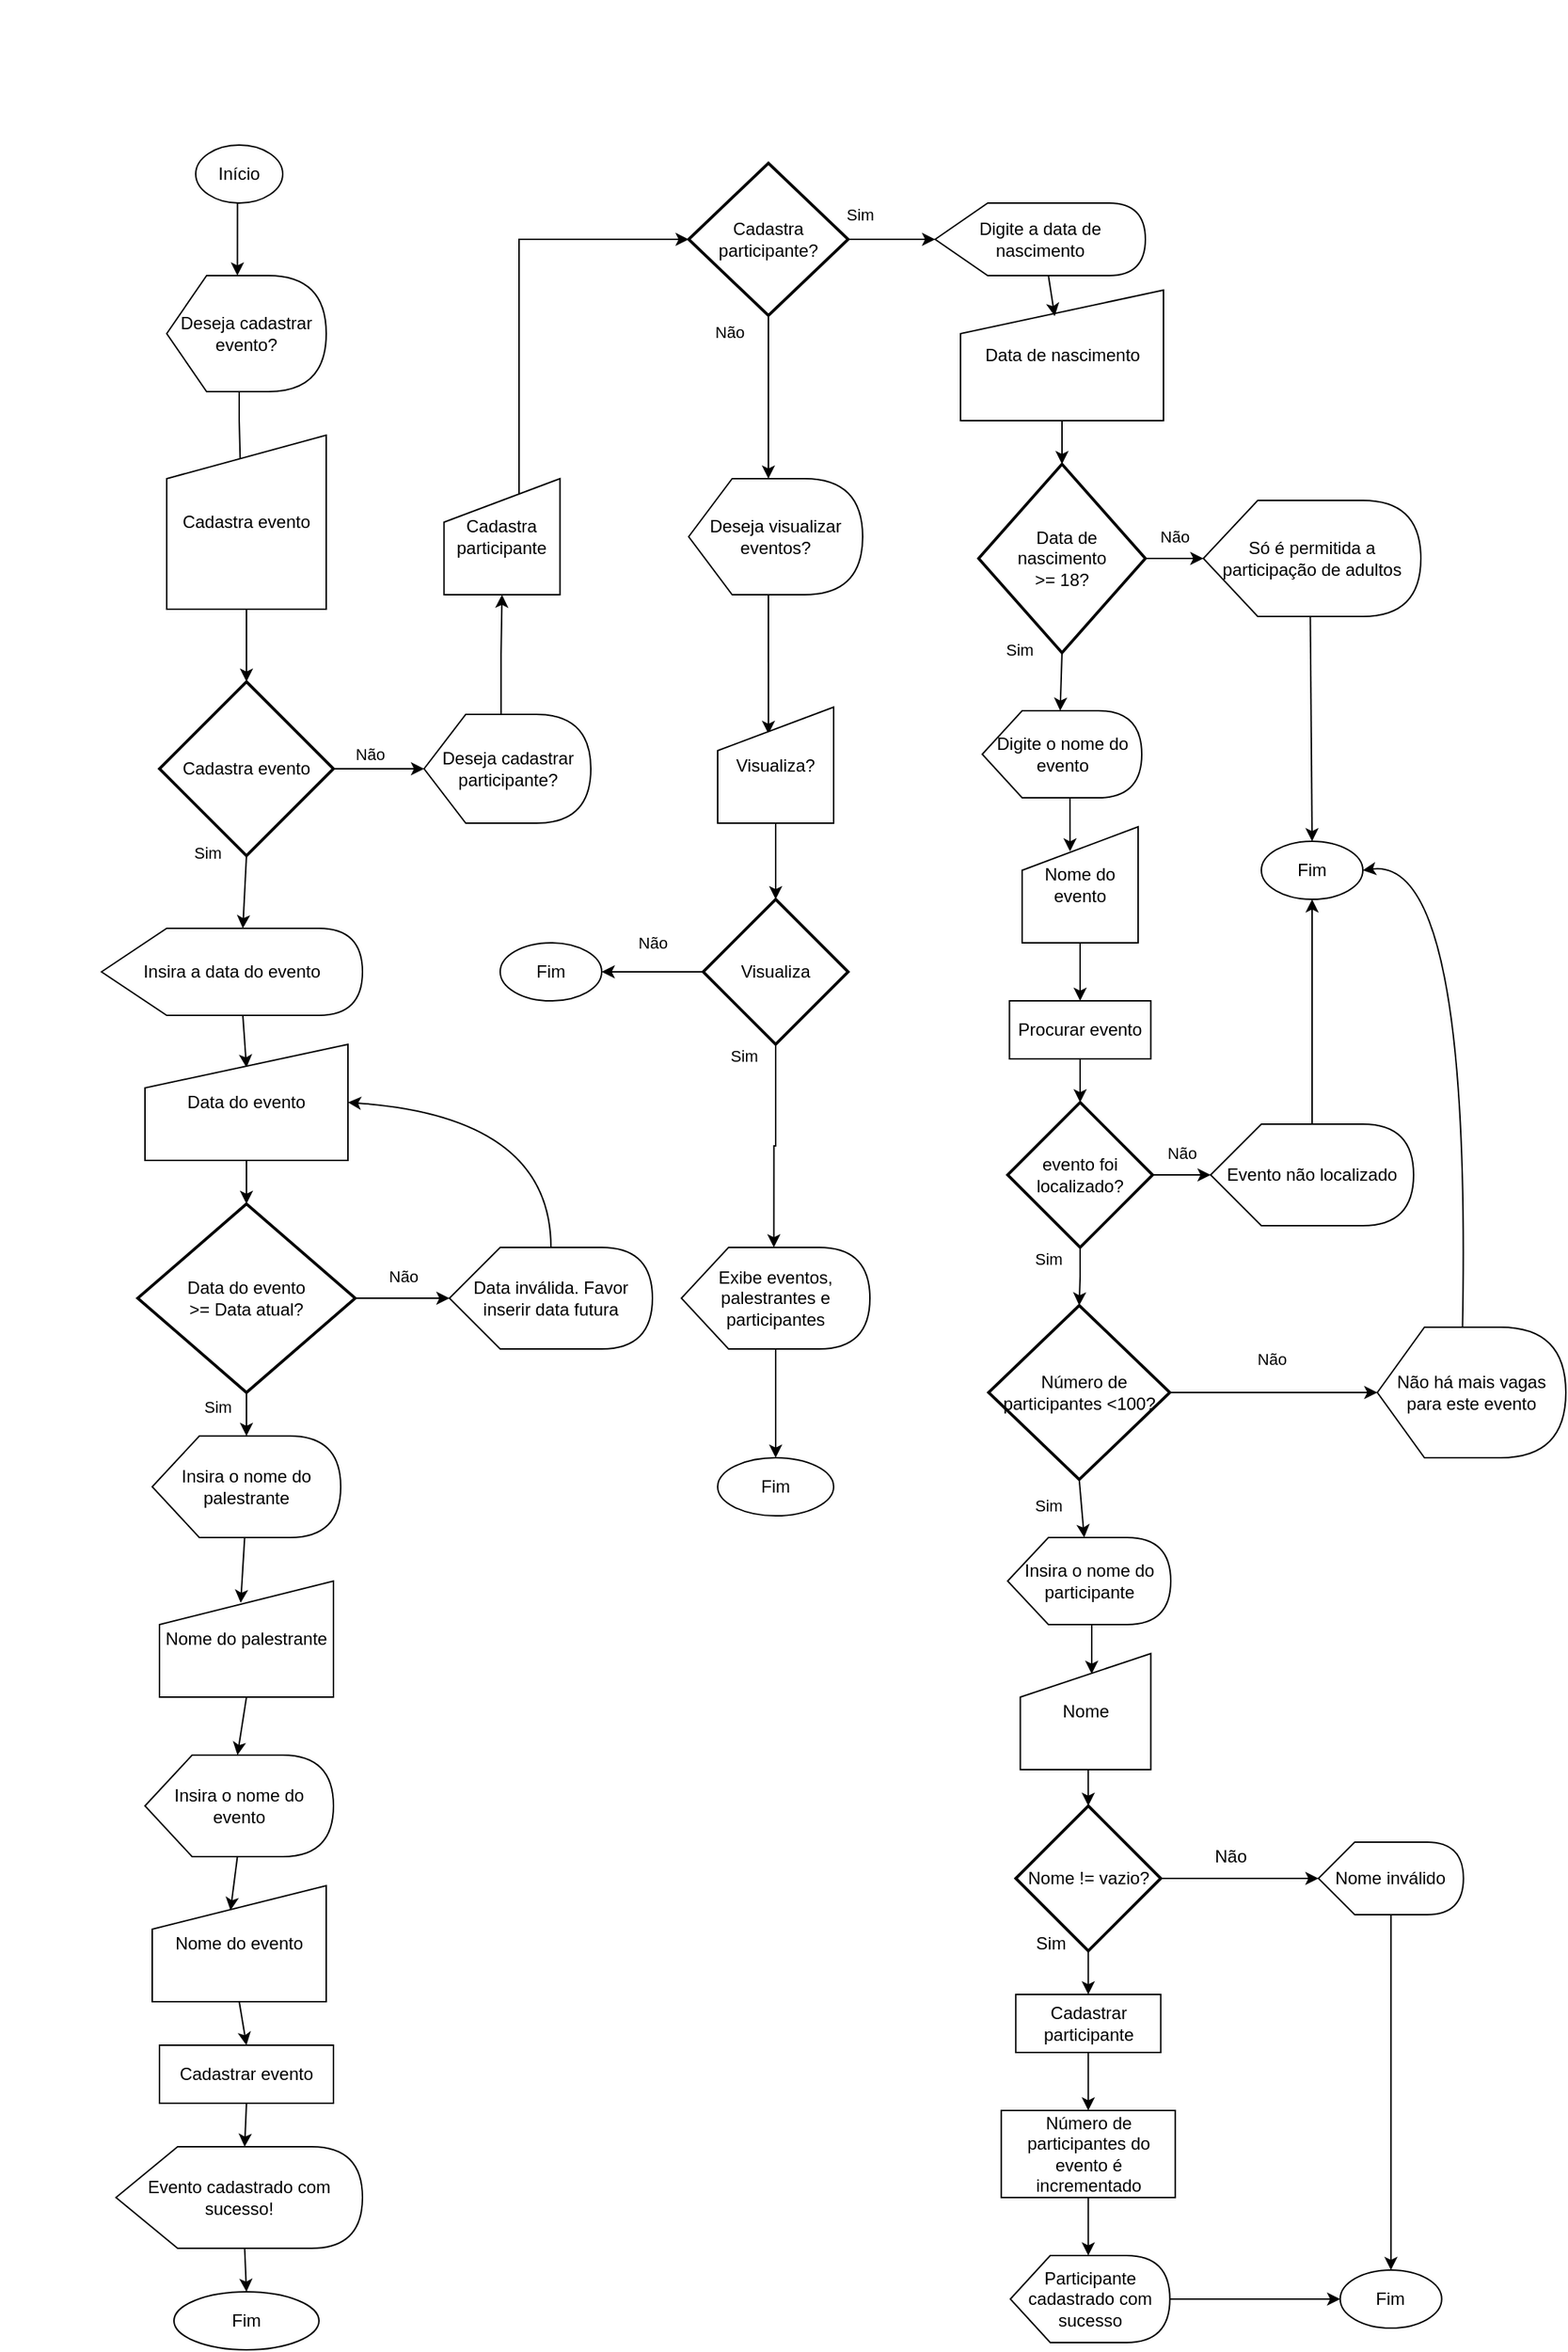 <mxfile version="15.8.7" type="device"><diagram name="Page-1" id="edf60f1a-56cd-e834-aa8a-f176f3a09ee4"><mxGraphModel dx="868" dy="553" grid="1" gridSize="10" guides="1" tooltips="1" connect="1" arrows="1" fold="1" page="1" pageScale="1" pageWidth="1169" pageHeight="827" background="none" math="0" shadow="0"><root><mxCell id="0"/><mxCell id="1" parent="0"/><mxCell id="du-PBwUth67Q8TMINpRE-2" value="Insira a data do evento" style="shape=display;whiteSpace=wrap;html=1;" parent="1" vertex="1"><mxGeometry x="50" y="640" width="180" height="60" as="geometry"/></mxCell><mxCell id="du-PBwUth67Q8TMINpRE-3" value="" style="endArrow=classic;html=1;rounded=0;exitX=0;exitY=0;exitDx=97.5;exitDy=60;exitPerimeter=0;entryX=0.5;entryY=0.2;entryDx=0;entryDy=0;entryPerimeter=0;" parent="1" source="du-PBwUth67Q8TMINpRE-2" target="du-PBwUth67Q8TMINpRE-5" edge="1"><mxGeometry width="50" height="50" relative="1" as="geometry"><mxPoint x="410" y="710" as="sourcePoint"/><mxPoint x="150" y="750" as="targetPoint"/></mxGeometry></mxCell><mxCell id="du-PBwUth67Q8TMINpRE-4" value="" style="endArrow=classic;html=1;rounded=0;exitX=0.5;exitY=1;exitDx=0;exitDy=0;entryX=0;entryY=0;entryDx=97.5;entryDy=0;entryPerimeter=0;exitPerimeter=0;" parent="1" source="du-PBwUth67Q8TMINpRE-104" target="du-PBwUth67Q8TMINpRE-2" edge="1"><mxGeometry width="50" height="50" relative="1" as="geometry"><mxPoint x="150" y="610" as="sourcePoint"/><mxPoint x="190" y="620" as="targetPoint"/></mxGeometry></mxCell><mxCell id="du-PBwUth67Q8TMINpRE-5" value="Data do evento" style="shape=manualInput;whiteSpace=wrap;html=1;" parent="1" vertex="1"><mxGeometry x="80" y="720" width="140" height="80" as="geometry"/></mxCell><mxCell id="du-PBwUth67Q8TMINpRE-6" value="Data do evento &lt;br&gt;&amp;gt;= Data atual?" style="strokeWidth=2;html=1;shape=mxgraph.flowchart.decision;whiteSpace=wrap;" parent="1" vertex="1"><mxGeometry x="75" y="830" width="150" height="130" as="geometry"/></mxCell><mxCell id="du-PBwUth67Q8TMINpRE-7" value="Data inválida. Favor inserir data futura" style="shape=display;whiteSpace=wrap;html=1;" parent="1" vertex="1"><mxGeometry x="290" y="860" width="140" height="70" as="geometry"/></mxCell><mxCell id="du-PBwUth67Q8TMINpRE-8" value="" style="endArrow=classic;html=1;rounded=0;exitX=0.5;exitY=1;exitDx=0;exitDy=0;entryX=0.5;entryY=0;entryDx=0;entryDy=0;entryPerimeter=0;" parent="1" source="du-PBwUth67Q8TMINpRE-5" target="du-PBwUth67Q8TMINpRE-6" edge="1"><mxGeometry width="50" height="50" relative="1" as="geometry"><mxPoint x="410" y="900" as="sourcePoint"/><mxPoint x="460" y="850" as="targetPoint"/></mxGeometry></mxCell><mxCell id="du-PBwUth67Q8TMINpRE-10" value="" style="curved=1;endArrow=classic;html=1;rounded=0;exitX=0;exitY=0;exitDx=70;exitDy=0;exitPerimeter=0;entryX=1;entryY=0.5;entryDx=0;entryDy=0;" parent="1" source="du-PBwUth67Q8TMINpRE-7" target="du-PBwUth67Q8TMINpRE-5" edge="1"><mxGeometry width="50" height="50" relative="1" as="geometry"><mxPoint x="410" y="900" as="sourcePoint"/><mxPoint x="460" y="850" as="targetPoint"/><Array as="points"><mxPoint x="360" y="770"/></Array></mxGeometry></mxCell><mxCell id="du-PBwUth67Q8TMINpRE-11" value="Evento cadastrado com sucesso!" style="shape=display;whiteSpace=wrap;html=1;" parent="1" vertex="1"><mxGeometry x="60" y="1480" width="170" height="70" as="geometry"/></mxCell><mxCell id="du-PBwUth67Q8TMINpRE-17" value="" style="endArrow=classic;html=1;rounded=0;verticalAlign=middle;entryX=0;entryY=0.5;entryDx=0;entryDy=0;entryPerimeter=0;exitX=1;exitY=0.5;exitDx=0;exitDy=0;exitPerimeter=0;" parent="1" source="du-PBwUth67Q8TMINpRE-6" target="du-PBwUth67Q8TMINpRE-7" edge="1"><mxGeometry relative="1" as="geometry"><mxPoint x="210" y="900" as="sourcePoint"/><mxPoint x="310" y="900" as="targetPoint"/></mxGeometry></mxCell><mxCell id="du-PBwUth67Q8TMINpRE-18" value="Não" style="edgeLabel;resizable=0;html=1;align=center;verticalAlign=middle;" parent="du-PBwUth67Q8TMINpRE-17" connectable="0" vertex="1"><mxGeometry relative="1" as="geometry"><mxPoint y="-15" as="offset"/></mxGeometry></mxCell><mxCell id="du-PBwUth67Q8TMINpRE-19" value="Fim" style="ellipse;whiteSpace=wrap;html=1;" parent="1" vertex="1"><mxGeometry x="100" y="1580" width="100" height="40" as="geometry"/></mxCell><mxCell id="du-PBwUth67Q8TMINpRE-20" value="" style="endArrow=classic;html=1;rounded=0;exitX=0;exitY=0;exitDx=88.75;exitDy=70;exitPerimeter=0;entryX=0.5;entryY=0;entryDx=0;entryDy=0;" parent="1" source="du-PBwUth67Q8TMINpRE-11" target="du-PBwUth67Q8TMINpRE-19" edge="1"><mxGeometry width="50" height="50" relative="1" as="geometry"><mxPoint x="420" y="1690" as="sourcePoint"/><mxPoint x="470" y="1640" as="targetPoint"/></mxGeometry></mxCell><mxCell id="du-PBwUth67Q8TMINpRE-22" value="Cadastrar evento" style="rounded=0;whiteSpace=wrap;html=1;fontSize=12;" parent="1" vertex="1"><mxGeometry x="90" y="1410" width="120" height="40" as="geometry"/></mxCell><mxCell id="du-PBwUth67Q8TMINpRE-23" value="" style="endArrow=classic;html=1;rounded=0;fontSize=14;exitX=0.5;exitY=1;exitDx=0;exitDy=0;entryX=0;entryY=0;entryDx=88.75;entryDy=0;entryPerimeter=0;" parent="1" source="du-PBwUth67Q8TMINpRE-22" target="du-PBwUth67Q8TMINpRE-11" edge="1"><mxGeometry width="50" height="50" relative="1" as="geometry"><mxPoint x="415" y="1540" as="sourcePoint"/><mxPoint x="465" y="1490" as="targetPoint"/></mxGeometry></mxCell><mxCell id="du-PBwUth67Q8TMINpRE-26" value="Digite a data de nascimento" style="shape=display;whiteSpace=wrap;html=1;fontSize=12;" parent="1" vertex="1"><mxGeometry x="625" y="140" width="145" height="50" as="geometry"/></mxCell><mxCell id="du-PBwUth67Q8TMINpRE-27" value="Data de nascimento" style="shape=manualInput;whiteSpace=wrap;html=1;fontSize=12;" parent="1" vertex="1"><mxGeometry x="642.5" y="200" width="140" height="90" as="geometry"/></mxCell><mxCell id="du-PBwUth67Q8TMINpRE-28" value="&amp;nbsp; Data de nascimento &lt;br&gt;&amp;gt;= 18?" style="strokeWidth=2;html=1;shape=mxgraph.flowchart.decision;whiteSpace=wrap;fontSize=12;" parent="1" vertex="1"><mxGeometry x="655" y="320" width="115" height="130" as="geometry"/></mxCell><mxCell id="du-PBwUth67Q8TMINpRE-30" value="" style="endArrow=classic;html=1;rounded=0;fontSize=14;exitX=0;exitY=0;exitDx=78.125;exitDy=50;exitPerimeter=0;entryX=0.464;entryY=0.2;entryDx=0;entryDy=0;entryPerimeter=0;" parent="1" source="du-PBwUth67Q8TMINpRE-26" target="du-PBwUth67Q8TMINpRE-27" edge="1"><mxGeometry width="50" height="50" relative="1" as="geometry"><mxPoint x="520" y="330" as="sourcePoint"/><mxPoint x="570" y="280" as="targetPoint"/></mxGeometry></mxCell><mxCell id="du-PBwUth67Q8TMINpRE-31" value="" style="endArrow=classic;html=1;rounded=0;fontSize=14;exitX=0.5;exitY=1;exitDx=0;exitDy=0;entryX=0.5;entryY=0;entryDx=0;entryDy=0;entryPerimeter=0;" parent="1" source="du-PBwUth67Q8TMINpRE-27" target="du-PBwUth67Q8TMINpRE-28" edge="1"><mxGeometry width="50" height="50" relative="1" as="geometry"><mxPoint x="520" y="330" as="sourcePoint"/><mxPoint x="570" y="280" as="targetPoint"/></mxGeometry></mxCell><mxCell id="du-PBwUth67Q8TMINpRE-32" value="" style="endArrow=classic;html=1;rounded=0;verticalAlign=middle;entryX=0;entryY=0.5;entryDx=0;entryDy=0;entryPerimeter=0;exitX=1;exitY=0.5;exitDx=0;exitDy=0;exitPerimeter=0;" parent="1" source="du-PBwUth67Q8TMINpRE-28" target="du-PBwUth67Q8TMINpRE-34" edge="1"><mxGeometry relative="1" as="geometry"><mxPoint x="795" y="464.5" as="sourcePoint"/><mxPoint x="870" y="464.5" as="targetPoint"/></mxGeometry></mxCell><mxCell id="du-PBwUth67Q8TMINpRE-33" value="Não" style="edgeLabel;resizable=0;html=1;align=center;verticalAlign=middle;" parent="du-PBwUth67Q8TMINpRE-32" connectable="0" vertex="1"><mxGeometry relative="1" as="geometry"><mxPoint y="-15" as="offset"/></mxGeometry></mxCell><mxCell id="du-PBwUth67Q8TMINpRE-34" value="Só é permitida a participação de adultos" style="shape=display;whiteSpace=wrap;html=1;fontSize=12;" parent="1" vertex="1"><mxGeometry x="810" y="345" width="150" height="80" as="geometry"/></mxCell><mxCell id="du-PBwUth67Q8TMINpRE-35" value="Fim" style="ellipse;whiteSpace=wrap;html=1;fontSize=12;" parent="1" vertex="1"><mxGeometry x="850" y="580" width="70" height="40" as="geometry"/></mxCell><mxCell id="du-PBwUth67Q8TMINpRE-36" value="" style="endArrow=classic;html=1;rounded=0;fontSize=14;exitX=0;exitY=0;exitDx=73.75;exitDy=80;exitPerimeter=0;entryX=0.5;entryY=0;entryDx=0;entryDy=0;" parent="1" source="du-PBwUth67Q8TMINpRE-34" target="du-PBwUth67Q8TMINpRE-35" edge="1"><mxGeometry width="50" height="50" relative="1" as="geometry"><mxPoint x="680" y="480" as="sourcePoint"/><mxPoint x="730" y="430" as="targetPoint"/></mxGeometry></mxCell><mxCell id="du-PBwUth67Q8TMINpRE-40" value="" style="edgeStyle=orthogonalEdgeStyle;rounded=0;orthogonalLoop=1;jettySize=auto;html=1;fontSize=14;" parent="1" source="du-PBwUth67Q8TMINpRE-6" target="du-PBwUth67Q8TMINpRE-39" edge="1"><mxGeometry relative="1" as="geometry"/></mxCell><mxCell id="du-PBwUth67Q8TMINpRE-39" value="Insira o nome do palestrante" style="shape=display;whiteSpace=wrap;html=1;fontSize=12;" parent="1" vertex="1"><mxGeometry x="85" y="990" width="130" height="70" as="geometry"/></mxCell><mxCell id="du-PBwUth67Q8TMINpRE-42" value="Nome do palestrante" style="shape=manualInput;whiteSpace=wrap;html=1;fontSize=12;" parent="1" vertex="1"><mxGeometry x="90" y="1090" width="120" height="80" as="geometry"/></mxCell><mxCell id="du-PBwUth67Q8TMINpRE-43" value="Insira o nome do evento" style="shape=display;whiteSpace=wrap;html=1;fontSize=12;" parent="1" vertex="1"><mxGeometry x="80" y="1210" width="130" height="70" as="geometry"/></mxCell><mxCell id="du-PBwUth67Q8TMINpRE-44" value="Nome do evento" style="shape=manualInput;whiteSpace=wrap;html=1;fontSize=12;" parent="1" vertex="1"><mxGeometry x="85" y="1300" width="120" height="80" as="geometry"/></mxCell><mxCell id="du-PBwUth67Q8TMINpRE-46" value="" style="endArrow=classic;html=1;rounded=0;fontSize=14;exitX=0;exitY=0;exitDx=63.75;exitDy=70;exitPerimeter=0;entryX=0.467;entryY=0.188;entryDx=0;entryDy=0;entryPerimeter=0;" parent="1" source="du-PBwUth67Q8TMINpRE-39" target="du-PBwUth67Q8TMINpRE-42" edge="1"><mxGeometry width="50" height="50" relative="1" as="geometry"><mxPoint x="370" y="1060" as="sourcePoint"/><mxPoint x="420" y="1010" as="targetPoint"/></mxGeometry></mxCell><mxCell id="du-PBwUth67Q8TMINpRE-47" value="" style="endArrow=classic;html=1;rounded=0;fontSize=14;exitX=0.5;exitY=1;exitDx=0;exitDy=0;entryX=0;entryY=0;entryDx=63.75;entryDy=0;entryPerimeter=0;" parent="1" source="du-PBwUth67Q8TMINpRE-42" target="du-PBwUth67Q8TMINpRE-43" edge="1"><mxGeometry width="50" height="50" relative="1" as="geometry"><mxPoint x="370" y="1250" as="sourcePoint"/><mxPoint x="420" y="1200" as="targetPoint"/></mxGeometry></mxCell><mxCell id="du-PBwUth67Q8TMINpRE-48" value="" style="endArrow=classic;html=1;rounded=0;fontSize=14;exitX=0;exitY=0;exitDx=63.75;exitDy=70;exitPerimeter=0;entryX=0.45;entryY=0.213;entryDx=0;entryDy=0;entryPerimeter=0;" parent="1" source="du-PBwUth67Q8TMINpRE-43" target="du-PBwUth67Q8TMINpRE-44" edge="1"><mxGeometry width="50" height="50" relative="1" as="geometry"><mxPoint x="370" y="1320" as="sourcePoint"/><mxPoint x="420" y="1270" as="targetPoint"/></mxGeometry></mxCell><mxCell id="du-PBwUth67Q8TMINpRE-49" value="" style="endArrow=classic;html=1;rounded=0;fontSize=14;exitX=0.5;exitY=1;exitDx=0;exitDy=0;entryX=0.5;entryY=0;entryDx=0;entryDy=0;" parent="1" source="du-PBwUth67Q8TMINpRE-44" target="du-PBwUth67Q8TMINpRE-22" edge="1"><mxGeometry width="50" height="50" relative="1" as="geometry"><mxPoint x="370" y="1420" as="sourcePoint"/><mxPoint x="420" y="1370" as="targetPoint"/></mxGeometry></mxCell><mxCell id="du-PBwUth67Q8TMINpRE-73" style="edgeStyle=orthogonalEdgeStyle;rounded=0;orthogonalLoop=1;jettySize=auto;html=1;exitX=1;exitY=0.5;exitDx=0;exitDy=0;exitPerimeter=0;entryX=0;entryY=0.5;entryDx=0;entryDy=0;entryPerimeter=0;fontSize=12;" parent="1" source="du-PBwUth67Q8TMINpRE-52" target="du-PBwUth67Q8TMINpRE-72" edge="1"><mxGeometry relative="1" as="geometry"/></mxCell><mxCell id="du-PBwUth67Q8TMINpRE-52" value="&amp;nbsp; Número de participantes &amp;lt;100?" style="strokeWidth=2;html=1;shape=mxgraph.flowchart.decision;whiteSpace=wrap;fontSize=12;" parent="1" vertex="1"><mxGeometry x="661.88" y="900" width="125" height="120" as="geometry"/></mxCell><mxCell id="du-PBwUth67Q8TMINpRE-61" style="edgeStyle=orthogonalEdgeStyle;rounded=0;orthogonalLoop=1;jettySize=auto;html=1;exitX=0;exitY=0;exitDx=53.75;exitDy=60;exitPerimeter=0;entryX=0.413;entryY=0.213;entryDx=0;entryDy=0;entryPerimeter=0;fontSize=12;" parent="1" source="du-PBwUth67Q8TMINpRE-54" target="du-PBwUth67Q8TMINpRE-55" edge="1"><mxGeometry relative="1" as="geometry"/></mxCell><mxCell id="du-PBwUth67Q8TMINpRE-54" value="Digite o nome do evento" style="shape=display;whiteSpace=wrap;html=1;fontSize=12;" parent="1" vertex="1"><mxGeometry x="657.5" y="490" width="110" height="60" as="geometry"/></mxCell><mxCell id="du-PBwUth67Q8TMINpRE-59" style="edgeStyle=orthogonalEdgeStyle;rounded=0;orthogonalLoop=1;jettySize=auto;html=1;exitX=0.5;exitY=1;exitDx=0;exitDy=0;entryX=0.5;entryY=0;entryDx=0;entryDy=0;fontSize=12;" parent="1" source="du-PBwUth67Q8TMINpRE-55" target="du-PBwUth67Q8TMINpRE-56" edge="1"><mxGeometry relative="1" as="geometry"/></mxCell><mxCell id="du-PBwUth67Q8TMINpRE-55" value="Nome do evento" style="shape=manualInput;whiteSpace=wrap;html=1;fontSize=12;" parent="1" vertex="1"><mxGeometry x="685" y="570" width="80" height="80" as="geometry"/></mxCell><mxCell id="du-PBwUth67Q8TMINpRE-60" style="edgeStyle=orthogonalEdgeStyle;rounded=0;orthogonalLoop=1;jettySize=auto;html=1;exitX=0.5;exitY=1;exitDx=0;exitDy=0;entryX=0.5;entryY=0;entryDx=0;entryDy=0;entryPerimeter=0;fontSize=12;" parent="1" source="du-PBwUth67Q8TMINpRE-56" target="du-PBwUth67Q8TMINpRE-58" edge="1"><mxGeometry relative="1" as="geometry"/></mxCell><mxCell id="du-PBwUth67Q8TMINpRE-56" value="Procurar evento" style="rounded=0;whiteSpace=wrap;html=1;fontSize=12;" parent="1" vertex="1"><mxGeometry x="676.25" y="690" width="97.5" height="40" as="geometry"/></mxCell><mxCell id="du-PBwUth67Q8TMINpRE-57" value="" style="endArrow=classic;html=1;rounded=0;fontSize=12;exitX=0.5;exitY=1;exitDx=0;exitDy=0;exitPerimeter=0;entryX=0;entryY=0;entryDx=53.75;entryDy=0;entryPerimeter=0;" parent="1" source="du-PBwUth67Q8TMINpRE-28" target="du-PBwUth67Q8TMINpRE-54" edge="1"><mxGeometry width="50" height="50" relative="1" as="geometry"><mxPoint x="740" y="670" as="sourcePoint"/><mxPoint x="790" y="620" as="targetPoint"/></mxGeometry></mxCell><mxCell id="du-PBwUth67Q8TMINpRE-70" style="edgeStyle=orthogonalEdgeStyle;rounded=0;orthogonalLoop=1;jettySize=auto;html=1;exitX=0.5;exitY=1;exitDx=0;exitDy=0;exitPerimeter=0;entryX=0.5;entryY=0;entryDx=0;entryDy=0;entryPerimeter=0;fontSize=12;" parent="1" source="du-PBwUth67Q8TMINpRE-58" target="du-PBwUth67Q8TMINpRE-52" edge="1"><mxGeometry relative="1" as="geometry"/></mxCell><mxCell id="du-PBwUth67Q8TMINpRE-58" value="evento foi localizado?" style="strokeWidth=2;html=1;shape=mxgraph.flowchart.decision;whiteSpace=wrap;fontSize=12;" parent="1" vertex="1"><mxGeometry x="675" y="760" width="100" height="100" as="geometry"/></mxCell><mxCell id="du-PBwUth67Q8TMINpRE-66" style="edgeStyle=orthogonalEdgeStyle;rounded=0;orthogonalLoop=1;jettySize=auto;html=1;exitX=0;exitY=0;exitDx=70;exitDy=0;exitPerimeter=0;entryX=0.5;entryY=1;entryDx=0;entryDy=0;fontSize=12;" parent="1" source="du-PBwUth67Q8TMINpRE-62" target="du-PBwUth67Q8TMINpRE-35" edge="1"><mxGeometry relative="1" as="geometry"/></mxCell><mxCell id="du-PBwUth67Q8TMINpRE-62" value="Evento não localizado" style="shape=display;whiteSpace=wrap;html=1;" parent="1" vertex="1"><mxGeometry x="815" y="775" width="140" height="70" as="geometry"/></mxCell><mxCell id="du-PBwUth67Q8TMINpRE-63" value="" style="endArrow=classic;html=1;rounded=0;verticalAlign=middle;entryX=0;entryY=0.5;entryDx=0;entryDy=0;entryPerimeter=0;exitX=1;exitY=0.5;exitDx=0;exitDy=0;exitPerimeter=0;" parent="1" target="du-PBwUth67Q8TMINpRE-62" edge="1"><mxGeometry relative="1" as="geometry"><mxPoint x="775" y="810" as="sourcePoint"/><mxPoint x="860" y="815" as="targetPoint"/></mxGeometry></mxCell><mxCell id="du-PBwUth67Q8TMINpRE-64" value="Não" style="edgeLabel;resizable=0;html=1;align=center;verticalAlign=middle;" parent="du-PBwUth67Q8TMINpRE-63" connectable="0" vertex="1"><mxGeometry relative="1" as="geometry"><mxPoint y="-15" as="offset"/></mxGeometry></mxCell><mxCell id="du-PBwUth67Q8TMINpRE-68" value="Sim" style="edgeLabel;resizable=0;html=1;align=center;verticalAlign=middle;" parent="1" connectable="0" vertex="1"><mxGeometry x="130" y="970" as="geometry"/></mxCell><mxCell id="du-PBwUth67Q8TMINpRE-69" value="Sim" style="edgeLabel;resizable=0;html=1;align=center;verticalAlign=middle;" parent="1" connectable="0" vertex="1"><mxGeometry x="160" y="1070" as="geometry"><mxPoint x="543" y="-32" as="offset"/></mxGeometry></mxCell><mxCell id="du-PBwUth67Q8TMINpRE-71" value="Sim" style="edgeLabel;resizable=0;html=1;align=center;verticalAlign=middle;" parent="1" connectable="0" vertex="1"><mxGeometry x="540" y="300" as="geometry"><mxPoint x="143" y="148" as="offset"/></mxGeometry></mxCell><mxCell id="du-PBwUth67Q8TMINpRE-72" value="Não há mais vagas para este evento" style="shape=display;whiteSpace=wrap;html=1;fontSize=12;" parent="1" vertex="1"><mxGeometry x="930" y="915" width="130" height="90" as="geometry"/></mxCell><mxCell id="du-PBwUth67Q8TMINpRE-74" value="" style="curved=1;endArrow=classic;html=1;rounded=0;fontSize=12;entryX=1;entryY=0.5;entryDx=0;entryDy=0;exitX=0;exitY=0;exitDx=58.75;exitDy=0;exitPerimeter=0;" parent="1" source="du-PBwUth67Q8TMINpRE-72" target="du-PBwUth67Q8TMINpRE-35" edge="1"><mxGeometry width="50" height="50" relative="1" as="geometry"><mxPoint x="995" y="910" as="sourcePoint"/><mxPoint x="1010" y="760" as="targetPoint"/><Array as="points"><mxPoint x="995" y="590"/></Array></mxGeometry></mxCell><mxCell id="du-PBwUth67Q8TMINpRE-75" value="Não" style="edgeLabel;resizable=0;html=1;align=center;verticalAlign=middle;" parent="1" connectable="0" vertex="1"><mxGeometry x="830" y="790" as="geometry"><mxPoint x="27" y="147" as="offset"/></mxGeometry></mxCell><mxCell id="du-PBwUth67Q8TMINpRE-101" style="edgeStyle=orthogonalEdgeStyle;rounded=0;orthogonalLoop=1;jettySize=auto;html=1;exitX=0;exitY=0;exitDx=55.312;exitDy=60;exitPerimeter=0;entryX=0.547;entryY=0.175;entryDx=0;entryDy=0;entryPerimeter=0;fontSize=12;" parent="1" source="du-PBwUth67Q8TMINpRE-76" target="du-PBwUth67Q8TMINpRE-100" edge="1"><mxGeometry relative="1" as="geometry"/></mxCell><mxCell id="du-PBwUth67Q8TMINpRE-76" value="Insira o nome do participante" style="shape=display;whiteSpace=wrap;html=1;fontSize=12;" parent="1" vertex="1"><mxGeometry x="675" y="1060" width="112.5" height="60" as="geometry"/></mxCell><mxCell id="du-PBwUth67Q8TMINpRE-77" value="" style="endArrow=classic;html=1;rounded=0;fontSize=12;exitX=0.5;exitY=1;exitDx=0;exitDy=0;exitPerimeter=0;entryX=0;entryY=0;entryDx=52.812;entryDy=0;entryPerimeter=0;" parent="1" source="du-PBwUth67Q8TMINpRE-52" target="du-PBwUth67Q8TMINpRE-76" edge="1"><mxGeometry width="50" height="50" relative="1" as="geometry"><mxPoint x="720" y="1020" as="sourcePoint"/><mxPoint x="770" y="970" as="targetPoint"/></mxGeometry></mxCell><mxCell id="du-PBwUth67Q8TMINpRE-81" style="edgeStyle=orthogonalEdgeStyle;rounded=0;orthogonalLoop=1;jettySize=auto;html=1;exitX=0.5;exitY=1;exitDx=0;exitDy=0;exitPerimeter=0;entryX=0.5;entryY=0;entryDx=0;entryDy=0;fontSize=12;" parent="1" source="du-PBwUth67Q8TMINpRE-78" target="du-PBwUth67Q8TMINpRE-80" edge="1"><mxGeometry relative="1" as="geometry"/></mxCell><mxCell id="du-PBwUth67Q8TMINpRE-91" style="edgeStyle=orthogonalEdgeStyle;rounded=0;orthogonalLoop=1;jettySize=auto;html=1;exitX=1;exitY=0.5;exitDx=0;exitDy=0;exitPerimeter=0;entryX=0;entryY=0.5;entryDx=0;entryDy=0;entryPerimeter=0;fontSize=12;" parent="1" source="du-PBwUth67Q8TMINpRE-78" target="du-PBwUth67Q8TMINpRE-90" edge="1"><mxGeometry relative="1" as="geometry"/></mxCell><mxCell id="du-PBwUth67Q8TMINpRE-78" value="Nome != vazio?" style="strokeWidth=2;html=1;shape=mxgraph.flowchart.decision;whiteSpace=wrap;fontSize=12;" parent="1" vertex="1"><mxGeometry x="680.63" y="1245" width="100" height="100" as="geometry"/></mxCell><mxCell id="du-PBwUth67Q8TMINpRE-84" style="edgeStyle=orthogonalEdgeStyle;rounded=0;orthogonalLoop=1;jettySize=auto;html=1;exitX=0.5;exitY=1;exitDx=0;exitDy=0;entryX=0.5;entryY=0;entryDx=0;entryDy=0;fontSize=12;" parent="1" source="du-PBwUth67Q8TMINpRE-80" target="du-PBwUth67Q8TMINpRE-82" edge="1"><mxGeometry relative="1" as="geometry"/></mxCell><mxCell id="du-PBwUth67Q8TMINpRE-80" value="Cadastrar participante" style="rounded=0;whiteSpace=wrap;html=1;fontSize=12;" parent="1" vertex="1"><mxGeometry x="680.63" y="1375" width="100" height="40" as="geometry"/></mxCell><mxCell id="du-PBwUth67Q8TMINpRE-94" style="edgeStyle=orthogonalEdgeStyle;rounded=0;orthogonalLoop=1;jettySize=auto;html=1;exitX=0.5;exitY=1;exitDx=0;exitDy=0;entryX=0;entryY=0;entryDx=53.75;entryDy=0;entryPerimeter=0;fontSize=12;" parent="1" source="du-PBwUth67Q8TMINpRE-82" target="du-PBwUth67Q8TMINpRE-92" edge="1"><mxGeometry relative="1" as="geometry"/></mxCell><mxCell id="du-PBwUth67Q8TMINpRE-82" value="Número de participantes do evento é incrementado" style="rounded=0;whiteSpace=wrap;html=1;fontSize=12;" parent="1" vertex="1"><mxGeometry x="670.63" y="1455" width="120" height="60" as="geometry"/></mxCell><mxCell id="du-PBwUth67Q8TMINpRE-85" value="Fim" style="ellipse;whiteSpace=wrap;html=1;fontSize=12;" parent="1" vertex="1"><mxGeometry x="904.38" y="1565" width="70" height="40" as="geometry"/></mxCell><mxCell id="du-PBwUth67Q8TMINpRE-88" value="Não" style="text;html=1;strokeColor=none;fillColor=none;align=center;verticalAlign=middle;whiteSpace=wrap;rounded=0;fontSize=12;" parent="1" vertex="1"><mxGeometry x="799.38" y="1265" width="60" height="30" as="geometry"/></mxCell><mxCell id="du-PBwUth67Q8TMINpRE-89" value="Sim" style="text;html=1;strokeColor=none;fillColor=none;align=center;verticalAlign=middle;whiteSpace=wrap;rounded=0;fontSize=12;" parent="1" vertex="1"><mxGeometry x="675" y="1325" width="60" height="30" as="geometry"/></mxCell><mxCell id="du-PBwUth67Q8TMINpRE-96" style="edgeStyle=orthogonalEdgeStyle;rounded=0;orthogonalLoop=1;jettySize=auto;html=1;exitX=0;exitY=0;exitDx=50;exitDy=50;exitPerimeter=0;entryX=0.5;entryY=0;entryDx=0;entryDy=0;fontSize=12;" parent="1" source="du-PBwUth67Q8TMINpRE-90" target="du-PBwUth67Q8TMINpRE-85" edge="1"><mxGeometry relative="1" as="geometry"/></mxCell><mxCell id="du-PBwUth67Q8TMINpRE-90" value="Nome inválido" style="shape=display;whiteSpace=wrap;html=1;fontSize=12;" parent="1" vertex="1"><mxGeometry x="889.38" y="1270" width="100" height="50" as="geometry"/></mxCell><mxCell id="du-PBwUth67Q8TMINpRE-95" style="edgeStyle=orthogonalEdgeStyle;rounded=0;orthogonalLoop=1;jettySize=auto;html=1;exitX=1;exitY=0.5;exitDx=0;exitDy=0;exitPerimeter=0;entryX=0;entryY=0.5;entryDx=0;entryDy=0;fontSize=12;" parent="1" source="du-PBwUth67Q8TMINpRE-92" target="du-PBwUth67Q8TMINpRE-85" edge="1"><mxGeometry relative="1" as="geometry"/></mxCell><mxCell id="du-PBwUth67Q8TMINpRE-92" value="Participante cadastrado com sucesso" style="shape=display;whiteSpace=wrap;html=1;fontSize=12;" parent="1" vertex="1"><mxGeometry x="676.88" y="1555" width="110" height="60" as="geometry"/></mxCell><mxCell id="du-PBwUth67Q8TMINpRE-108" style="edgeStyle=orthogonalEdgeStyle;rounded=0;orthogonalLoop=1;jettySize=auto;html=1;exitX=0.5;exitY=1;exitDx=0;exitDy=0;entryX=0;entryY=0;entryDx=48.75;entryDy=0;entryPerimeter=0;fontSize=12;" parent="1" source="du-PBwUth67Q8TMINpRE-98" target="du-PBwUth67Q8TMINpRE-99" edge="1"><mxGeometry relative="1" as="geometry"><Array as="points"><mxPoint x="144" y="140"/></Array></mxGeometry></mxCell><mxCell id="du-PBwUth67Q8TMINpRE-98" value="Início" style="ellipse;whiteSpace=wrap;html=1;fontSize=12;" parent="1" vertex="1"><mxGeometry x="115" y="100" width="60" height="40" as="geometry"/></mxCell><mxCell id="du-PBwUth67Q8TMINpRE-109" style="edgeStyle=orthogonalEdgeStyle;rounded=0;orthogonalLoop=1;jettySize=auto;html=1;exitX=0;exitY=0;exitDx=50;exitDy=60;exitPerimeter=0;entryX=0.463;entryY=0.225;entryDx=0;entryDy=0;entryPerimeter=0;fontSize=12;" parent="1" source="du-PBwUth67Q8TMINpRE-99" target="du-PBwUth67Q8TMINpRE-103" edge="1"><mxGeometry relative="1" as="geometry"/></mxCell><mxCell id="du-PBwUth67Q8TMINpRE-99" value="Deseja cadastrar evento?" style="shape=display;whiteSpace=wrap;html=1;fontSize=12;" parent="1" vertex="1"><mxGeometry x="95" y="190" width="110" height="80" as="geometry"/></mxCell><mxCell id="du-PBwUth67Q8TMINpRE-102" style="edgeStyle=orthogonalEdgeStyle;rounded=0;orthogonalLoop=1;jettySize=auto;html=1;exitX=0.5;exitY=1;exitDx=0;exitDy=0;entryX=0.5;entryY=0;entryDx=0;entryDy=0;entryPerimeter=0;fontSize=12;" parent="1" source="du-PBwUth67Q8TMINpRE-100" target="du-PBwUth67Q8TMINpRE-78" edge="1"><mxGeometry relative="1" as="geometry"/></mxCell><mxCell id="du-PBwUth67Q8TMINpRE-100" value="Nome" style="shape=manualInput;whiteSpace=wrap;html=1;fontSize=12;" parent="1" vertex="1"><mxGeometry x="683.75" y="1140" width="90" height="80" as="geometry"/></mxCell><mxCell id="du-PBwUth67Q8TMINpRE-110" style="edgeStyle=orthogonalEdgeStyle;rounded=0;orthogonalLoop=1;jettySize=auto;html=1;exitX=0.5;exitY=1;exitDx=0;exitDy=0;entryX=0.5;entryY=0;entryDx=0;entryDy=0;entryPerimeter=0;fontSize=12;" parent="1" source="du-PBwUth67Q8TMINpRE-103" target="du-PBwUth67Q8TMINpRE-104" edge="1"><mxGeometry relative="1" as="geometry"/></mxCell><mxCell id="du-PBwUth67Q8TMINpRE-103" value="Cadastra evento" style="shape=manualInput;whiteSpace=wrap;html=1;fontSize=12;" parent="1" vertex="1"><mxGeometry x="95" y="300" width="110" height="120" as="geometry"/></mxCell><mxCell id="du-PBwUth67Q8TMINpRE-111" style="edgeStyle=orthogonalEdgeStyle;rounded=0;orthogonalLoop=1;jettySize=auto;html=1;exitX=1;exitY=0.5;exitDx=0;exitDy=0;exitPerimeter=0;entryX=0;entryY=0.5;entryDx=0;entryDy=0;entryPerimeter=0;fontSize=12;" parent="1" source="du-PBwUth67Q8TMINpRE-104" target="du-PBwUth67Q8TMINpRE-105" edge="1"><mxGeometry relative="1" as="geometry"/></mxCell><mxCell id="du-PBwUth67Q8TMINpRE-104" value="Cadastra evento" style="strokeWidth=2;html=1;shape=mxgraph.flowchart.decision;whiteSpace=wrap;fontSize=12;" parent="1" vertex="1"><mxGeometry x="90" y="470" width="120" height="120" as="geometry"/></mxCell><mxCell id="du-PBwUth67Q8TMINpRE-112" style="edgeStyle=orthogonalEdgeStyle;rounded=0;orthogonalLoop=1;jettySize=auto;html=1;exitX=0;exitY=0;exitDx=53.125;exitDy=0;exitPerimeter=0;entryX=0.5;entryY=1;entryDx=0;entryDy=0;fontSize=12;" parent="1" source="du-PBwUth67Q8TMINpRE-105" target="du-PBwUth67Q8TMINpRE-106" edge="1"><mxGeometry relative="1" as="geometry"/></mxCell><mxCell id="du-PBwUth67Q8TMINpRE-105" value="Deseja cadastrar participante?" style="shape=display;whiteSpace=wrap;html=1;fontSize=12;" parent="1" vertex="1"><mxGeometry x="272.5" y="492.5" width="115" height="75" as="geometry"/></mxCell><mxCell id="du-PBwUth67Q8TMINpRE-113" style="edgeStyle=orthogonalEdgeStyle;rounded=0;orthogonalLoop=1;jettySize=auto;html=1;exitX=0.647;exitY=0.138;exitDx=0;exitDy=0;entryX=0;entryY=0.5;entryDx=0;entryDy=0;entryPerimeter=0;fontSize=12;exitPerimeter=0;" parent="1" source="du-PBwUth67Q8TMINpRE-106" target="du-PBwUth67Q8TMINpRE-107" edge="1"><mxGeometry relative="1" as="geometry"><Array as="points"><mxPoint x="338" y="165"/></Array></mxGeometry></mxCell><mxCell id="du-PBwUth67Q8TMINpRE-106" value="Cadastra participante" style="shape=manualInput;whiteSpace=wrap;html=1;fontSize=12;" parent="1" vertex="1"><mxGeometry x="286.25" y="330" width="80" height="80" as="geometry"/></mxCell><mxCell id="du-PBwUth67Q8TMINpRE-119" style="edgeStyle=orthogonalEdgeStyle;rounded=0;orthogonalLoop=1;jettySize=auto;html=1;exitX=1;exitY=0.5;exitDx=0;exitDy=0;exitPerimeter=0;entryX=0;entryY=0.5;entryDx=0;entryDy=0;entryPerimeter=0;fontSize=12;" parent="1" source="du-PBwUth67Q8TMINpRE-107" target="du-PBwUth67Q8TMINpRE-26" edge="1"><mxGeometry relative="1" as="geometry"/></mxCell><mxCell id="du-PBwUth67Q8TMINpRE-124" style="edgeStyle=orthogonalEdgeStyle;rounded=0;orthogonalLoop=1;jettySize=auto;html=1;exitX=0.5;exitY=1;exitDx=0;exitDy=0;exitPerimeter=0;entryX=0;entryY=0;entryDx=55;entryDy=0;entryPerimeter=0;fontSize=12;" parent="1" source="du-PBwUth67Q8TMINpRE-107" target="du-PBwUth67Q8TMINpRE-123" edge="1"><mxGeometry relative="1" as="geometry"/></mxCell><mxCell id="du-PBwUth67Q8TMINpRE-107" value="Cadastra participante?" style="strokeWidth=2;html=1;shape=mxgraph.flowchart.decision;whiteSpace=wrap;fontSize=12;" parent="1" vertex="1"><mxGeometry x="455" y="112.5" width="110" height="105" as="geometry"/></mxCell><mxCell id="du-PBwUth67Q8TMINpRE-114" value="Não" style="edgeLabel;resizable=0;html=1;align=center;verticalAlign=middle;" parent="1" connectable="0" vertex="1"><mxGeometry x="800" y="380" as="geometry"><mxPoint x="-565" y="140" as="offset"/></mxGeometry></mxCell><mxCell id="du-PBwUth67Q8TMINpRE-115" value="Não" style="edgeLabel;resizable=0;html=1;align=center;verticalAlign=middle;" parent="1" connectable="0" vertex="1"><mxGeometry x="885" y="410" as="geometry"><mxPoint x="-402" y="-181" as="offset"/></mxGeometry></mxCell><mxCell id="du-PBwUth67Q8TMINpRE-117" value="Sim" style="edgeLabel;resizable=0;html=1;align=center;verticalAlign=middle;" parent="1" connectable="0" vertex="1"><mxGeometry x="-20" y="440" as="geometry"><mxPoint x="143" y="148" as="offset"/></mxGeometry></mxCell><mxCell id="du-PBwUth67Q8TMINpRE-118" value="Sim" style="edgeLabel;resizable=0;html=1;align=center;verticalAlign=middle;" parent="1" connectable="0" vertex="1"><mxGeometry x="560" y="720" as="geometry"><mxPoint x="143" y="148" as="offset"/></mxGeometry></mxCell><mxCell id="du-PBwUth67Q8TMINpRE-120" value="Sim" style="edgeLabel;resizable=0;html=1;align=center;verticalAlign=middle;" parent="1" connectable="0" vertex="1"><mxGeometry x="430" as="geometry"><mxPoint x="143" y="148" as="offset"/></mxGeometry></mxCell><mxCell id="du-PBwUth67Q8TMINpRE-126" style="edgeStyle=orthogonalEdgeStyle;rounded=0;orthogonalLoop=1;jettySize=auto;html=1;exitX=0;exitY=0;exitDx=55;exitDy=80;exitPerimeter=0;entryX=0.438;entryY=0.231;entryDx=0;entryDy=0;entryPerimeter=0;fontSize=12;" parent="1" source="du-PBwUth67Q8TMINpRE-123" target="du-PBwUth67Q8TMINpRE-125" edge="1"><mxGeometry relative="1" as="geometry"/></mxCell><mxCell id="du-PBwUth67Q8TMINpRE-123" value="Deseja visualizar eventos?" style="shape=display;whiteSpace=wrap;html=1;fontSize=12;" parent="1" vertex="1"><mxGeometry x="455" y="330" width="120" height="80" as="geometry"/></mxCell><mxCell id="du-PBwUth67Q8TMINpRE-128" style="edgeStyle=orthogonalEdgeStyle;rounded=0;orthogonalLoop=1;jettySize=auto;html=1;exitX=0.5;exitY=1;exitDx=0;exitDy=0;fontSize=12;" parent="1" source="du-PBwUth67Q8TMINpRE-125" target="du-PBwUth67Q8TMINpRE-127" edge="1"><mxGeometry relative="1" as="geometry"/></mxCell><mxCell id="du-PBwUth67Q8TMINpRE-125" value="Visualiza?" style="shape=manualInput;whiteSpace=wrap;html=1;fontSize=12;" parent="1" vertex="1"><mxGeometry x="475" y="487.5" width="80" height="80" as="geometry"/></mxCell><mxCell id="du-PBwUth67Q8TMINpRE-130" style="edgeStyle=orthogonalEdgeStyle;rounded=0;orthogonalLoop=1;jettySize=auto;html=1;exitX=0;exitY=0.5;exitDx=0;exitDy=0;exitPerimeter=0;entryX=1;entryY=0.5;entryDx=0;entryDy=0;fontSize=12;" parent="1" source="du-PBwUth67Q8TMINpRE-127" target="du-PBwUth67Q8TMINpRE-129" edge="1"><mxGeometry relative="1" as="geometry"/></mxCell><mxCell id="du-PBwUth67Q8TMINpRE-136" style="edgeStyle=orthogonalEdgeStyle;rounded=0;orthogonalLoop=1;jettySize=auto;html=1;exitX=0.5;exitY=1;exitDx=0;exitDy=0;exitPerimeter=0;entryX=0;entryY=0;entryDx=63.75;entryDy=0;entryPerimeter=0;fontSize=12;" parent="1" source="du-PBwUth67Q8TMINpRE-127" target="du-PBwUth67Q8TMINpRE-134" edge="1"><mxGeometry relative="1" as="geometry"><Array as="points"><mxPoint x="515" y="790"/><mxPoint x="514" y="790"/></Array></mxGeometry></mxCell><mxCell id="du-PBwUth67Q8TMINpRE-127" value="Visualiza" style="strokeWidth=2;html=1;shape=mxgraph.flowchart.decision;whiteSpace=wrap;fontSize=12;" parent="1" vertex="1"><mxGeometry x="465" y="620" width="100" height="100" as="geometry"/></mxCell><mxCell id="du-PBwUth67Q8TMINpRE-129" value="Fim" style="ellipse;whiteSpace=wrap;html=1;fontSize=12;" parent="1" vertex="1"><mxGeometry x="325" y="650" width="70" height="40" as="geometry"/></mxCell><mxCell id="du-PBwUth67Q8TMINpRE-131" value="Não" style="edgeLabel;resizable=0;html=1;align=center;verticalAlign=middle;" parent="1" connectable="0" vertex="1"><mxGeometry x="430" y="650" as="geometry"/></mxCell><mxCell id="du-PBwUth67Q8TMINpRE-138" style="edgeStyle=orthogonalEdgeStyle;rounded=0;orthogonalLoop=1;jettySize=auto;html=1;exitX=0;exitY=0;exitDx=63.75;exitDy=70;exitPerimeter=0;entryX=0.5;entryY=0;entryDx=0;entryDy=0;fontSize=12;" parent="1" source="du-PBwUth67Q8TMINpRE-134" target="du-PBwUth67Q8TMINpRE-137" edge="1"><mxGeometry relative="1" as="geometry"><Array as="points"><mxPoint x="515" y="930"/></Array></mxGeometry></mxCell><mxCell id="du-PBwUth67Q8TMINpRE-134" value="Exibe eventos, palestrantes e participantes" style="shape=display;whiteSpace=wrap;html=1;fontSize=12;" parent="1" vertex="1"><mxGeometry x="450" y="860" width="130" height="70" as="geometry"/></mxCell><mxCell id="du-PBwUth67Q8TMINpRE-137" value="Fim" style="ellipse;whiteSpace=wrap;html=1;fontSize=12;" parent="1" vertex="1"><mxGeometry x="475" y="1005" width="80" height="40" as="geometry"/></mxCell><mxCell id="du-PBwUth67Q8TMINpRE-140" value="Sim" style="edgeLabel;resizable=0;html=1;align=center;verticalAlign=middle;" parent="1" connectable="0" vertex="1"><mxGeometry x="350" y="580" as="geometry"><mxPoint x="143" y="148" as="offset"/></mxGeometry></mxCell></root></mxGraphModel></diagram></mxfile>